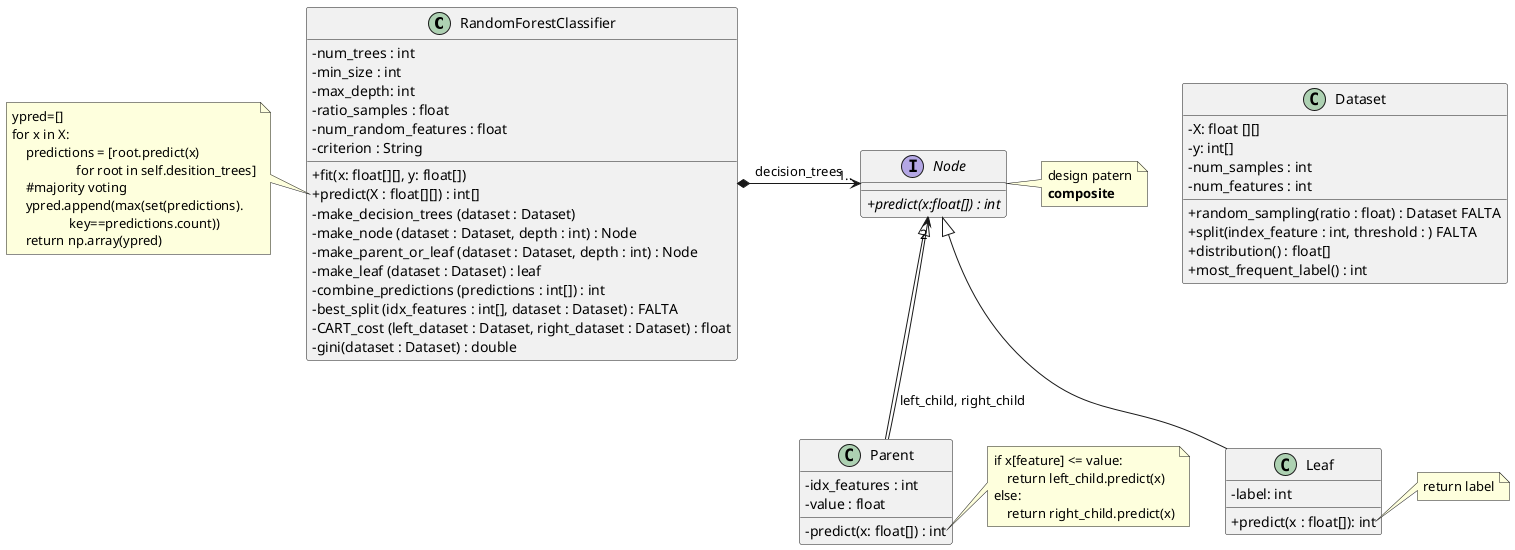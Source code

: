 @startuml
'https://plantuml.com/class-diagram
skinparam classAttributeIconSize 0

class RandomForestClassifier {
-num_trees : int
-min_size : int
-max_depth: int
-ratio_samples : float
-num_random_features : float
-criterion : String

+fit(x: float[][], y: float[])
+predict(X : float[][]) : int[]
-make_decision_trees (dataset : Dataset)
-make_node (dataset : Dataset, depth : int) : Node
-make_parent_or_leaf (dataset : Dataset, depth : int) : Node
-make_leaf (dataset : Dataset) : leaf
-combine_predictions (predictions : int[]) : int
-best_split (idx_features : int[], dataset : Dataset) : FALTA
-CART_cost (left_dataset : Dataset, right_dataset : Dataset) : float
-gini(dataset : Dataset) : double
}

interface Node {
//+predict(x:float[]) : int//
}

class Dataset {
-X: float [][]
-y: int[]
-num_samples : int
-num_features : int
+random_sampling(ratio : float) : Dataset FALTA
+split(index_feature : int, threshold : ) FALTA
+distribution() : float[]
+most_frequent_label() : int
}

class Leaf extends Node{
-label: int
+predict(x : float[]): int
}

class Parent extends Node{
-idx_features : int
-value : float
-predict(x: float[]) : int


}
note right of Leaf::predict
return label
end note

note right of Parent::predict
if x[feature] <= value:
    return left_child.predict(x)
else:
    return right_child.predict(x)
end note

note left of RandomForestClassifier::predict
ypred=[]
for x in X:
    predictions = [root.predict(x)
                   for root in self.desition_trees]
    #majority voting
    ypred.append(max(set(predictions).
                 key==predictions.count))
    return np.array(ypred)
end note
note right of Node
design patern
**composite**
end note

RandomForestClassifier *--right--> "1.." Node: decision_trees
Parent --> "2" Node: left_child, right_child

@enduml